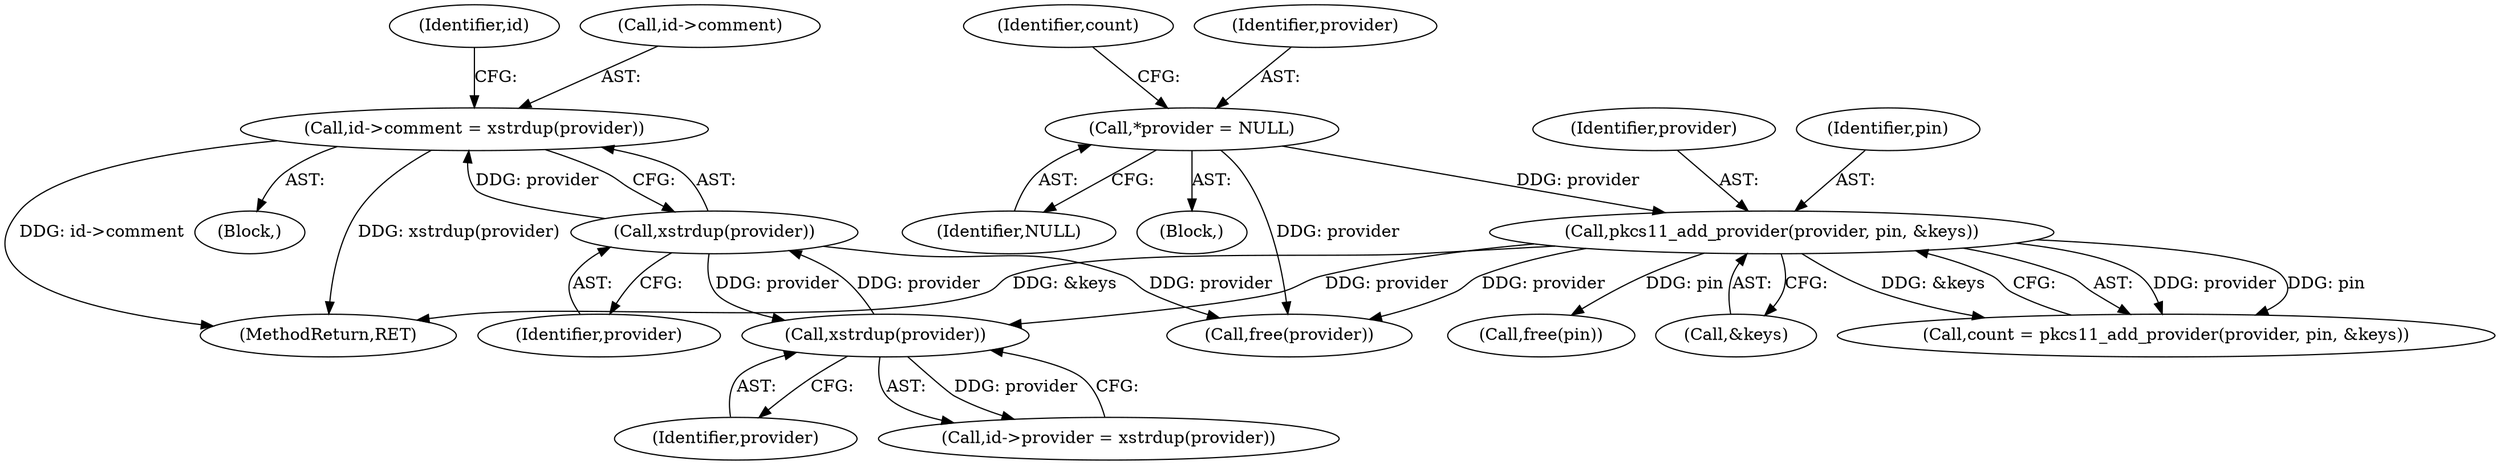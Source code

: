 digraph "0_src_9476ce1dd37d3c3218d5640b74c34c65e5f4efe5_0@pointer" {
"1000294" [label="(Call,id->comment = xstrdup(provider))"];
"1000298" [label="(Call,xstrdup(provider))"];
"1000292" [label="(Call,xstrdup(provider))"];
"1000236" [label="(Call,pkcs11_add_provider(provider, pin, &keys))"];
"1000105" [label="(Call,*provider = NULL)"];
"1000238" [label="(Identifier,pin)"];
"1000239" [label="(Call,&keys)"];
"1000302" [label="(Identifier,id)"];
"1000343" [label="(MethodReturn,RET)"];
"1000234" [label="(Call,count = pkcs11_add_provider(provider, pin, &keys))"];
"1000336" [label="(Call,free(provider))"];
"1000236" [label="(Call,pkcs11_add_provider(provider, pin, &keys))"];
"1000293" [label="(Identifier,provider)"];
"1000334" [label="(Call,free(pin))"];
"1000114" [label="(Identifier,count)"];
"1000298" [label="(Call,xstrdup(provider))"];
"1000106" [label="(Identifier,provider)"];
"1000292" [label="(Call,xstrdup(provider))"];
"1000295" [label="(Call,id->comment)"];
"1000103" [label="(Block,)"];
"1000299" [label="(Identifier,provider)"];
"1000288" [label="(Call,id->provider = xstrdup(provider))"];
"1000107" [label="(Identifier,NULL)"];
"1000237" [label="(Identifier,provider)"];
"1000276" [label="(Block,)"];
"1000294" [label="(Call,id->comment = xstrdup(provider))"];
"1000105" [label="(Call,*provider = NULL)"];
"1000294" -> "1000276"  [label="AST: "];
"1000294" -> "1000298"  [label="CFG: "];
"1000295" -> "1000294"  [label="AST: "];
"1000298" -> "1000294"  [label="AST: "];
"1000302" -> "1000294"  [label="CFG: "];
"1000294" -> "1000343"  [label="DDG: xstrdup(provider)"];
"1000294" -> "1000343"  [label="DDG: id->comment"];
"1000298" -> "1000294"  [label="DDG: provider"];
"1000298" -> "1000299"  [label="CFG: "];
"1000299" -> "1000298"  [label="AST: "];
"1000298" -> "1000292"  [label="DDG: provider"];
"1000292" -> "1000298"  [label="DDG: provider"];
"1000298" -> "1000336"  [label="DDG: provider"];
"1000292" -> "1000288"  [label="AST: "];
"1000292" -> "1000293"  [label="CFG: "];
"1000293" -> "1000292"  [label="AST: "];
"1000288" -> "1000292"  [label="CFG: "];
"1000292" -> "1000288"  [label="DDG: provider"];
"1000236" -> "1000292"  [label="DDG: provider"];
"1000236" -> "1000234"  [label="AST: "];
"1000236" -> "1000239"  [label="CFG: "];
"1000237" -> "1000236"  [label="AST: "];
"1000238" -> "1000236"  [label="AST: "];
"1000239" -> "1000236"  [label="AST: "];
"1000234" -> "1000236"  [label="CFG: "];
"1000236" -> "1000343"  [label="DDG: &keys"];
"1000236" -> "1000234"  [label="DDG: provider"];
"1000236" -> "1000234"  [label="DDG: pin"];
"1000236" -> "1000234"  [label="DDG: &keys"];
"1000105" -> "1000236"  [label="DDG: provider"];
"1000236" -> "1000334"  [label="DDG: pin"];
"1000236" -> "1000336"  [label="DDG: provider"];
"1000105" -> "1000103"  [label="AST: "];
"1000105" -> "1000107"  [label="CFG: "];
"1000106" -> "1000105"  [label="AST: "];
"1000107" -> "1000105"  [label="AST: "];
"1000114" -> "1000105"  [label="CFG: "];
"1000105" -> "1000336"  [label="DDG: provider"];
}
